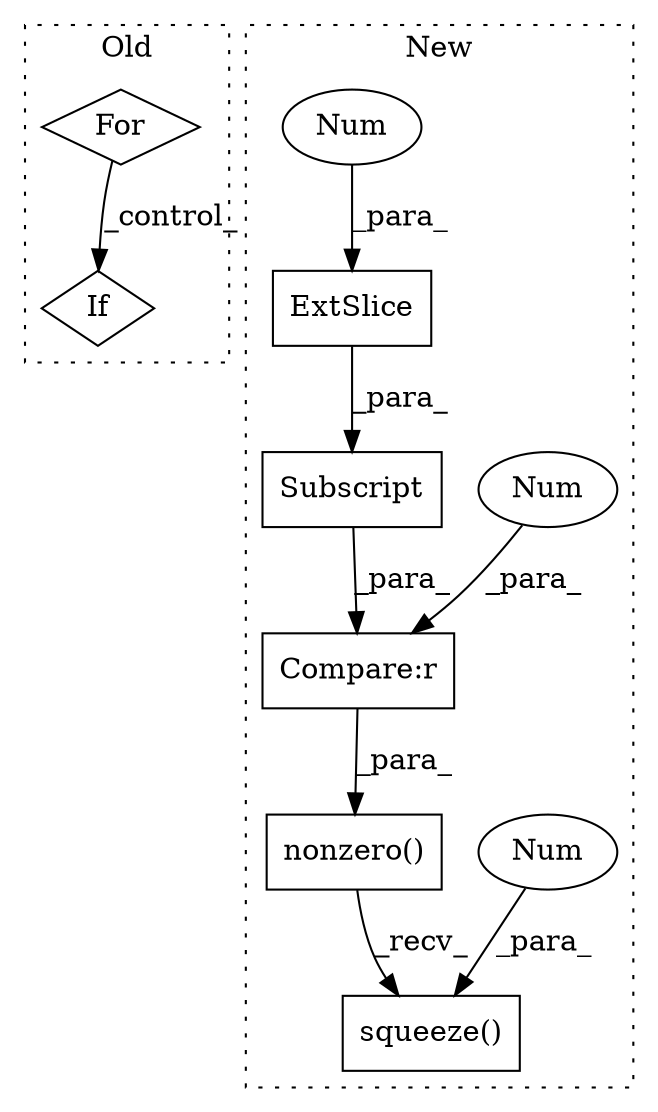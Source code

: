 digraph G {
subgraph cluster0 {
1 [label="For" a="107" s="10005,10047" l="4,14" shape="diamond"];
3 [label="If" a="96" s="10061" l="3" shape="diamond"];
label = "Old";
style="dotted";
}
subgraph cluster1 {
2 [label="nonzero()" a="75" s="9781,9830" l="14,1" shape="box"];
4 [label="squeeze()" a="75" s="9781,9841" l="59,1" shape="box"];
5 [label="Num" a="76" s="9840" l="1" shape="ellipse"];
6 [label="Compare:r" a="40" s="9795" l="35" shape="box"];
7 [label="Subscript" a="63" s="9795,0" l="29,0" shape="box"];
8 [label="Num" a="76" s="9828" l="2" shape="ellipse"];
9 [label="ExtSlice" a="85" s="9795" l="4" shape="box"];
10 [label="Num" a="76" s="9822" l="1" shape="ellipse"];
label = "New";
style="dotted";
}
1 -> 3 [label="_control_"];
2 -> 4 [label="_recv_"];
5 -> 4 [label="_para_"];
6 -> 2 [label="_para_"];
7 -> 6 [label="_para_"];
8 -> 6 [label="_para_"];
9 -> 7 [label="_para_"];
10 -> 9 [label="_para_"];
}